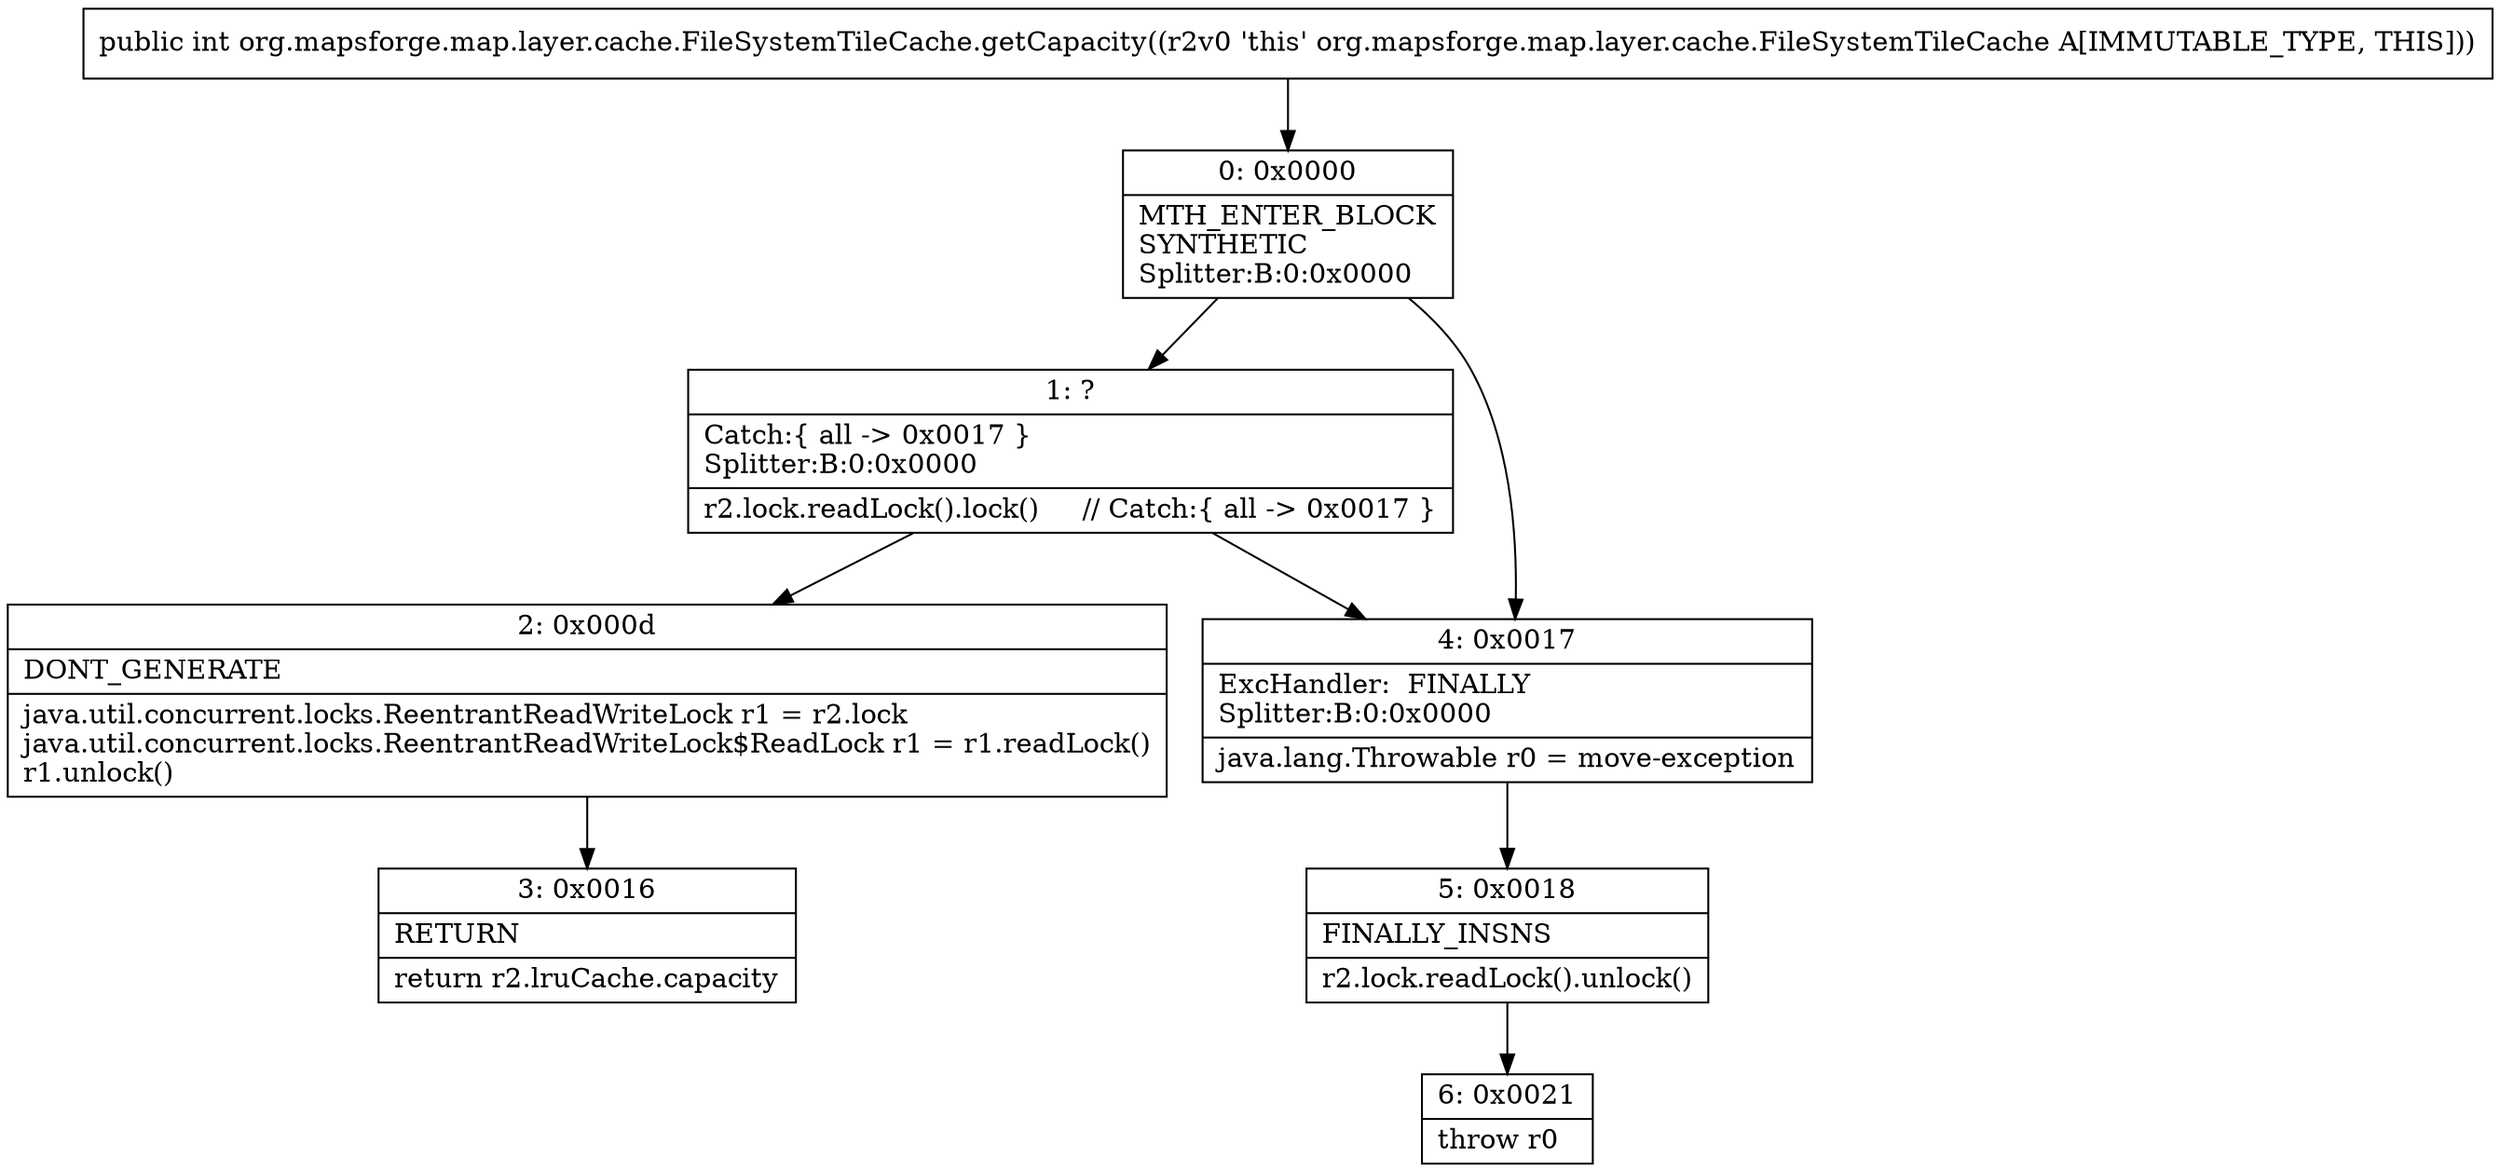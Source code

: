 digraph "CFG fororg.mapsforge.map.layer.cache.FileSystemTileCache.getCapacity()I" {
Node_0 [shape=record,label="{0\:\ 0x0000|MTH_ENTER_BLOCK\lSYNTHETIC\lSplitter:B:0:0x0000\l}"];
Node_1 [shape=record,label="{1\:\ ?|Catch:\{ all \-\> 0x0017 \}\lSplitter:B:0:0x0000\l|r2.lock.readLock().lock()     \/\/ Catch:\{ all \-\> 0x0017 \}\l}"];
Node_2 [shape=record,label="{2\:\ 0x000d|DONT_GENERATE\l|java.util.concurrent.locks.ReentrantReadWriteLock r1 = r2.lock\ljava.util.concurrent.locks.ReentrantReadWriteLock$ReadLock r1 = r1.readLock()\lr1.unlock()\l}"];
Node_3 [shape=record,label="{3\:\ 0x0016|RETURN\l|return r2.lruCache.capacity\l}"];
Node_4 [shape=record,label="{4\:\ 0x0017|ExcHandler:  FINALLY\lSplitter:B:0:0x0000\l|java.lang.Throwable r0 = move\-exception\l}"];
Node_5 [shape=record,label="{5\:\ 0x0018|FINALLY_INSNS\l|r2.lock.readLock().unlock()\l}"];
Node_6 [shape=record,label="{6\:\ 0x0021|throw r0\l}"];
MethodNode[shape=record,label="{public int org.mapsforge.map.layer.cache.FileSystemTileCache.getCapacity((r2v0 'this' org.mapsforge.map.layer.cache.FileSystemTileCache A[IMMUTABLE_TYPE, THIS])) }"];
MethodNode -> Node_0;
Node_0 -> Node_1;
Node_0 -> Node_4;
Node_1 -> Node_2;
Node_1 -> Node_4;
Node_2 -> Node_3;
Node_4 -> Node_5;
Node_5 -> Node_6;
}

